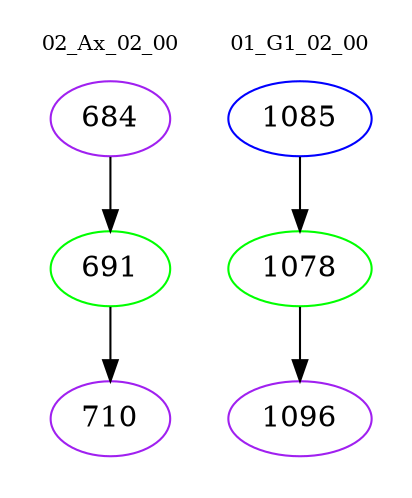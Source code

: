 digraph{
subgraph cluster_0 {
color = white
label = "02_Ax_02_00";
fontsize=10;
T0_684 [label="684", color="purple"]
T0_684 -> T0_691 [color="black"]
T0_691 [label="691", color="green"]
T0_691 -> T0_710 [color="black"]
T0_710 [label="710", color="purple"]
}
subgraph cluster_1 {
color = white
label = "01_G1_02_00";
fontsize=10;
T1_1085 [label="1085", color="blue"]
T1_1085 -> T1_1078 [color="black"]
T1_1078 [label="1078", color="green"]
T1_1078 -> T1_1096 [color="black"]
T1_1096 [label="1096", color="purple"]
}
}
